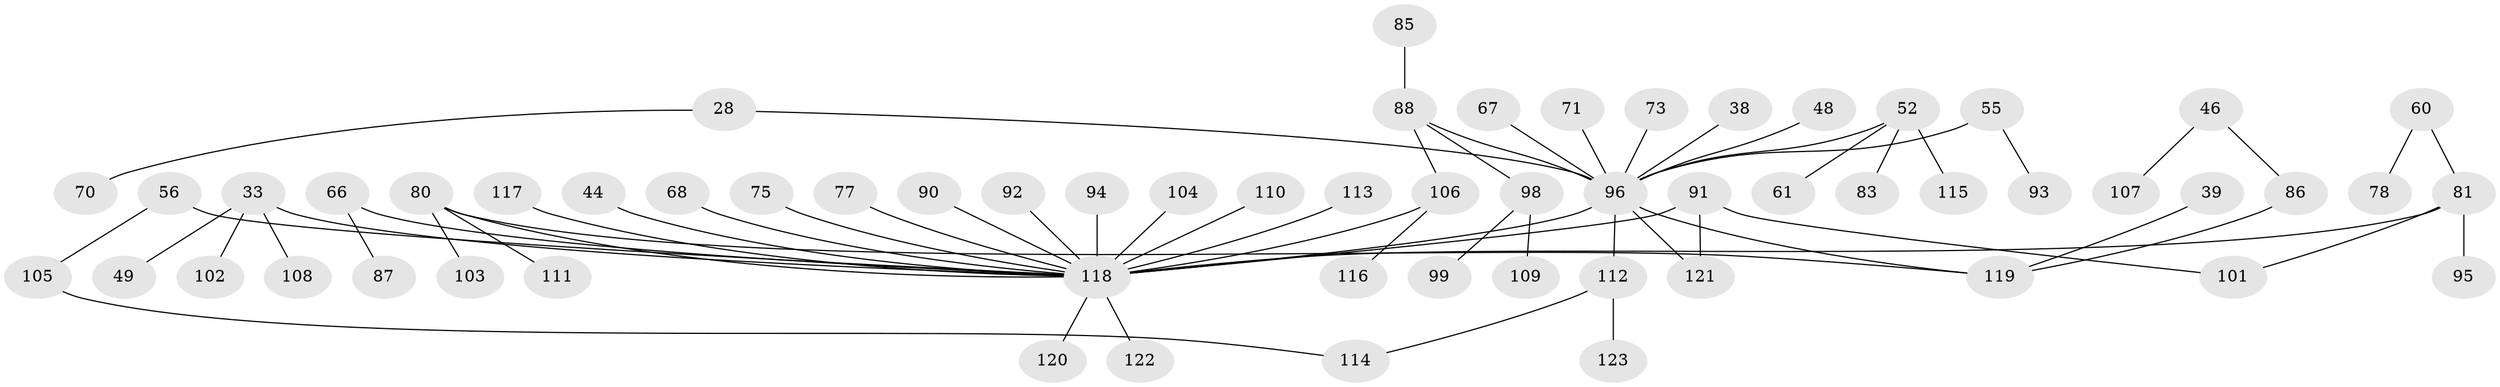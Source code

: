// original degree distribution, {4: 0.06504065040650407, 7: 0.016260162601626018, 6: 0.024390243902439025, 3: 0.21138211382113822, 2: 0.2764227642276423, 5: 0.016260162601626018, 1: 0.3902439024390244}
// Generated by graph-tools (version 1.1) at 2025/46/03/04/25 21:46:17]
// undirected, 61 vertices, 65 edges
graph export_dot {
graph [start="1"]
  node [color=gray90,style=filled];
  28;
  33;
  38;
  39;
  44;
  46;
  48;
  49;
  52 [super="+51"];
  55 [super="+47"];
  56;
  60;
  61;
  66 [super="+26"];
  67 [super="+18"];
  68;
  70;
  71;
  73;
  75;
  77;
  78;
  80;
  81 [super="+23"];
  83;
  85;
  86 [super="+34"];
  87;
  88 [super="+79"];
  90;
  91 [super="+58+84"];
  92;
  93;
  94;
  95;
  96 [super="+2+4+16+15"];
  98 [super="+22"];
  99;
  101;
  102;
  103;
  104;
  105;
  106 [super="+100+57"];
  107;
  108;
  109;
  110;
  111;
  112 [super="+74"];
  113;
  114;
  115;
  116;
  117;
  118 [super="+72+82+97+76"];
  119 [super="+30"];
  120;
  121 [super="+14+31"];
  122;
  123;
  28 -- 70;
  28 -- 96;
  33 -- 49;
  33 -- 102;
  33 -- 108;
  33 -- 118;
  38 -- 96;
  39 -- 119;
  44 -- 118;
  46 -- 107;
  46 -- 86;
  48 -- 96;
  52 -- 83;
  52 -- 115;
  52 -- 96;
  52 -- 61;
  55 -- 96 [weight=2];
  55 -- 93;
  56 -- 105;
  56 -- 118;
  60 -- 78;
  60 -- 81;
  66 -- 118;
  66 -- 87;
  67 -- 96;
  68 -- 118;
  71 -- 96;
  73 -- 96;
  75 -- 118;
  77 -- 118;
  80 -- 103;
  80 -- 111;
  80 -- 118;
  80 -- 119;
  81 -- 101;
  81 -- 118;
  81 -- 95;
  85 -- 88;
  86 -- 119;
  88 -- 96 [weight=2];
  88 -- 98;
  88 -- 106;
  90 -- 118;
  91 -- 101;
  91 -- 118;
  91 -- 121;
  92 -- 118;
  94 -- 118;
  96 -- 121 [weight=2];
  96 -- 118 [weight=5];
  96 -- 119;
  96 -- 112;
  98 -- 99;
  98 -- 109;
  104 -- 118;
  105 -- 114;
  106 -- 116;
  106 -- 118;
  110 -- 118;
  112 -- 123;
  112 -- 114;
  113 -- 118;
  117 -- 118;
  118 -- 122;
  118 -- 120;
}
